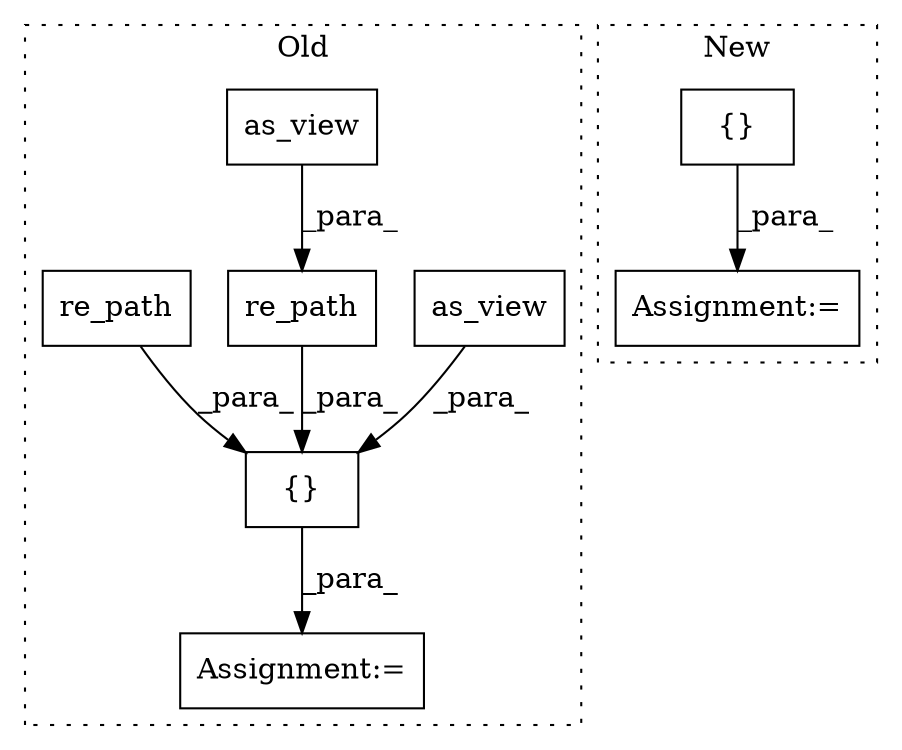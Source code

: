 digraph G {
subgraph cluster0 {
1 [label="re_path" a="32" s="2448,2488" l="8,1" shape="box"];
3 [label="{}" a="4" s="1991,2602" l="1,1" shape="box"];
4 [label="as_view" a="32" s="2341" l="9" shape="box"];
5 [label="Assignment:=" a="7" s="1973" l="1" shape="box"];
6 [label="as_view" a="32" s="2471" l="9" shape="box"];
8 [label="re_path" a="32" s="1992,2064" l="8,1" shape="box"];
label = "Old";
style="dotted";
}
subgraph cluster1 {
2 [label="{}" a="4" s="2036,2729" l="1,1" shape="box"];
7 [label="Assignment:=" a="7" s="2018" l="1" shape="box"];
label = "New";
style="dotted";
}
1 -> 3 [label="_para_"];
2 -> 7 [label="_para_"];
3 -> 5 [label="_para_"];
4 -> 3 [label="_para_"];
6 -> 1 [label="_para_"];
8 -> 3 [label="_para_"];
}